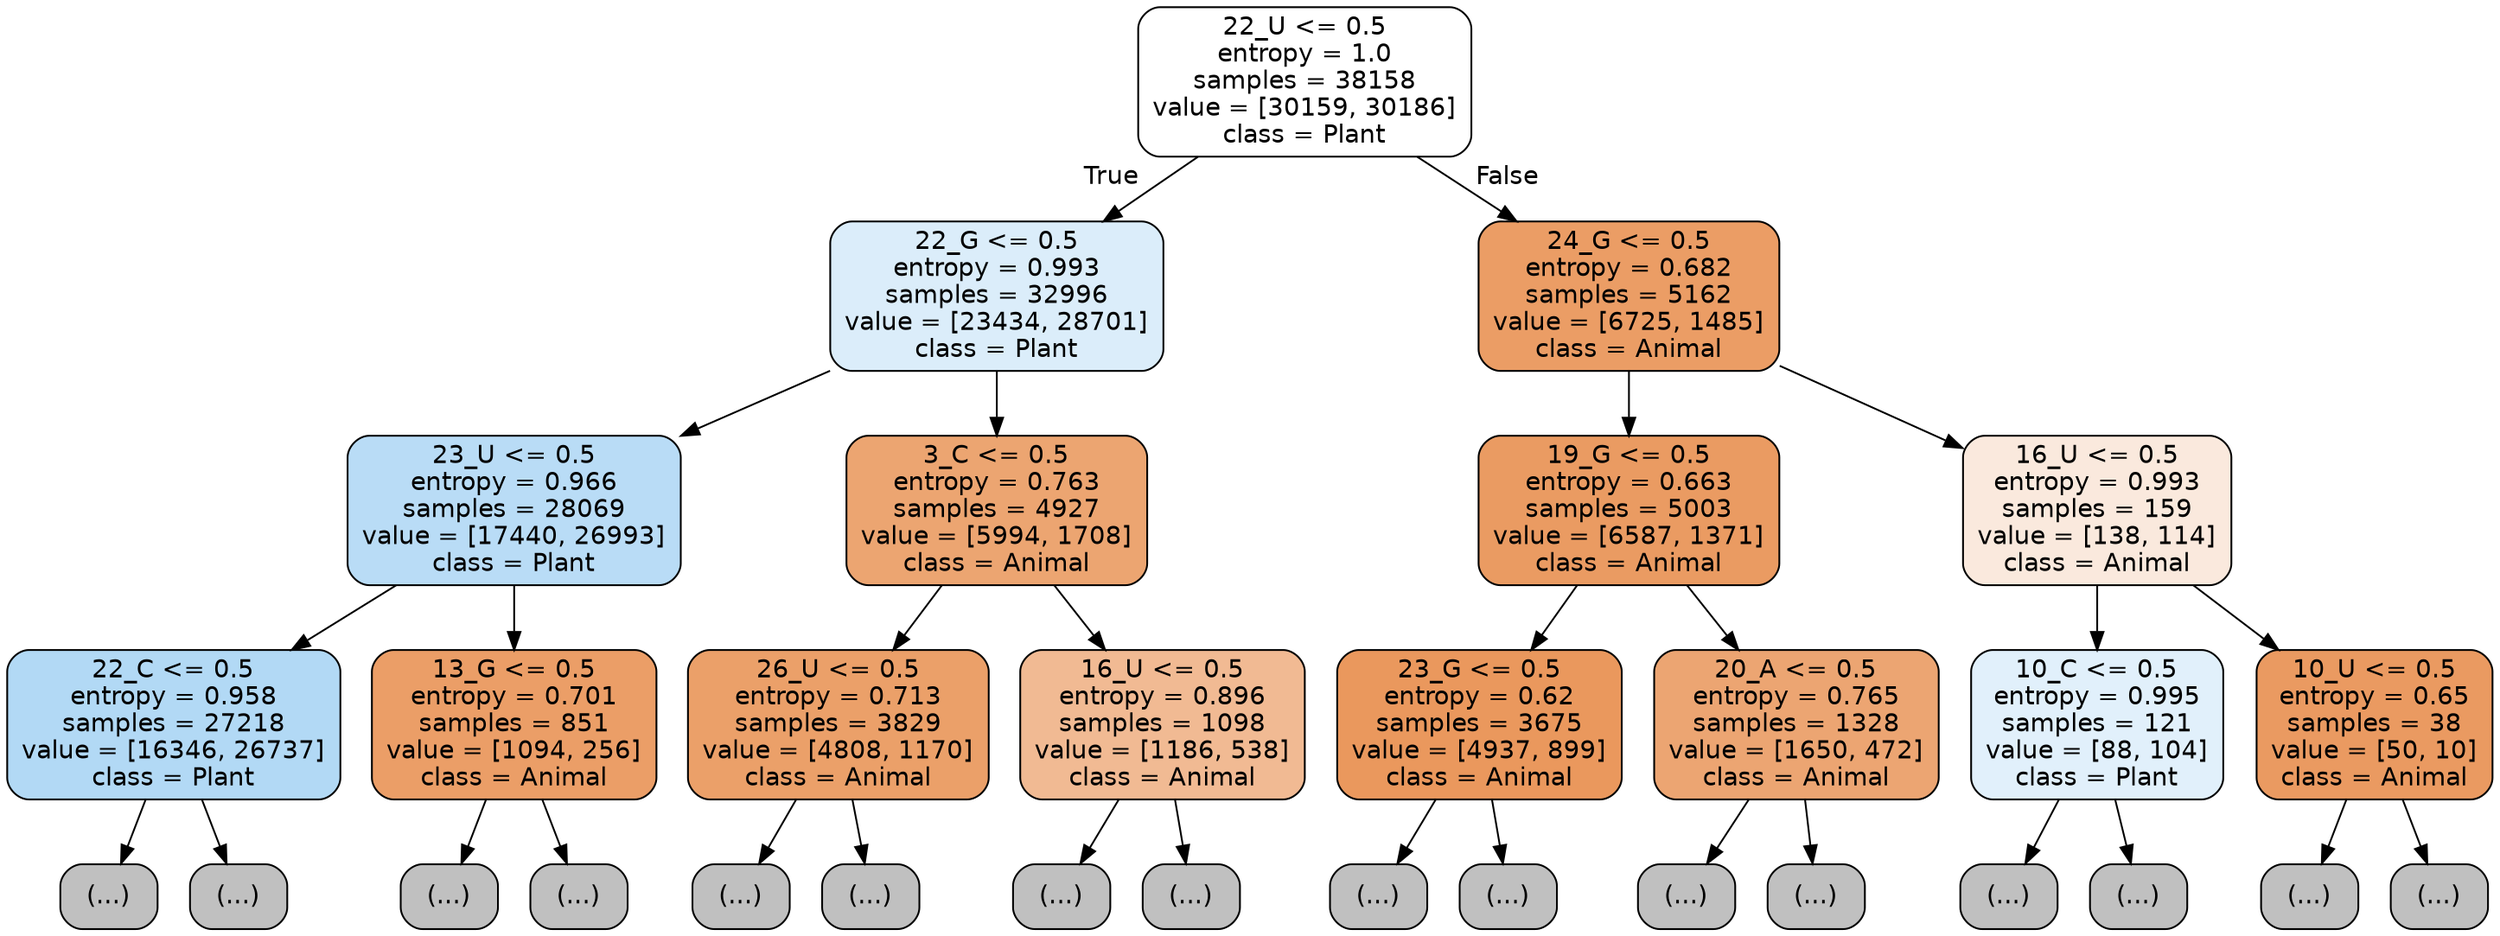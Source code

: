 digraph Tree {
node [shape=box, style="filled, rounded", color="black", fontname="helvetica"] ;
edge [fontname="helvetica"] ;
0 [label="22_U <= 0.5\nentropy = 1.0\nsamples = 38158\nvalue = [30159, 30186]\nclass = Plant", fillcolor="#ffffff"] ;
1 [label="22_G <= 0.5\nentropy = 0.993\nsamples = 32996\nvalue = [23434, 28701]\nclass = Plant", fillcolor="#dbedfa"] ;
0 -> 1 [labeldistance=2.5, labelangle=45, headlabel="True"] ;
2 [label="23_U <= 0.5\nentropy = 0.966\nsamples = 28069\nvalue = [17440, 26993]\nclass = Plant", fillcolor="#b9dcf6"] ;
1 -> 2 ;
3 [label="22_C <= 0.5\nentropy = 0.958\nsamples = 27218\nvalue = [16346, 26737]\nclass = Plant", fillcolor="#b2d9f5"] ;
2 -> 3 ;
4 [label="(...)", fillcolor="#C0C0C0"] ;
3 -> 4 ;
10411 [label="(...)", fillcolor="#C0C0C0"] ;
3 -> 10411 ;
12006 [label="13_G <= 0.5\nentropy = 0.701\nsamples = 851\nvalue = [1094, 256]\nclass = Animal", fillcolor="#eb9e67"] ;
2 -> 12006 ;
12007 [label="(...)", fillcolor="#C0C0C0"] ;
12006 -> 12007 ;
12312 [label="(...)", fillcolor="#C0C0C0"] ;
12006 -> 12312 ;
12403 [label="3_C <= 0.5\nentropy = 0.763\nsamples = 4927\nvalue = [5994, 1708]\nclass = Animal", fillcolor="#eca571"] ;
1 -> 12403 ;
12404 [label="26_U <= 0.5\nentropy = 0.713\nsamples = 3829\nvalue = [4808, 1170]\nclass = Animal", fillcolor="#eba069"] ;
12403 -> 12404 ;
12405 [label="(...)", fillcolor="#C0C0C0"] ;
12404 -> 12405 ;
13914 [label="(...)", fillcolor="#C0C0C0"] ;
12404 -> 13914 ;
13929 [label="16_U <= 0.5\nentropy = 0.896\nsamples = 1098\nvalue = [1186, 538]\nclass = Animal", fillcolor="#f1ba93"] ;
12403 -> 13929 ;
13930 [label="(...)", fillcolor="#C0C0C0"] ;
13929 -> 13930 ;
14271 [label="(...)", fillcolor="#C0C0C0"] ;
13929 -> 14271 ;
14394 [label="24_G <= 0.5\nentropy = 0.682\nsamples = 5162\nvalue = [6725, 1485]\nclass = Animal", fillcolor="#eb9d65"] ;
0 -> 14394 [labeldistance=2.5, labelangle=-45, headlabel="False"] ;
14395 [label="19_G <= 0.5\nentropy = 0.663\nsamples = 5003\nvalue = [6587, 1371]\nclass = Animal", fillcolor="#ea9b62"] ;
14394 -> 14395 ;
14396 [label="23_G <= 0.5\nentropy = 0.62\nsamples = 3675\nvalue = [4937, 899]\nclass = Animal", fillcolor="#ea985d"] ;
14395 -> 14396 ;
14397 [label="(...)", fillcolor="#C0C0C0"] ;
14396 -> 14397 ;
15582 [label="(...)", fillcolor="#C0C0C0"] ;
14396 -> 15582 ;
15685 [label="20_A <= 0.5\nentropy = 0.765\nsamples = 1328\nvalue = [1650, 472]\nclass = Animal", fillcolor="#eca572"] ;
14395 -> 15685 ;
15686 [label="(...)", fillcolor="#C0C0C0"] ;
15685 -> 15686 ;
16107 [label="(...)", fillcolor="#C0C0C0"] ;
15685 -> 16107 ;
16240 [label="16_U <= 0.5\nentropy = 0.993\nsamples = 159\nvalue = [138, 114]\nclass = Animal", fillcolor="#fae9dd"] ;
14394 -> 16240 ;
16241 [label="10_C <= 0.5\nentropy = 0.995\nsamples = 121\nvalue = [88, 104]\nclass = Plant", fillcolor="#e1f0fb"] ;
16240 -> 16241 ;
16242 [label="(...)", fillcolor="#C0C0C0"] ;
16241 -> 16242 ;
16283 [label="(...)", fillcolor="#C0C0C0"] ;
16241 -> 16283 ;
16302 [label="10_U <= 0.5\nentropy = 0.65\nsamples = 38\nvalue = [50, 10]\nclass = Animal", fillcolor="#ea9a61"] ;
16240 -> 16302 ;
16303 [label="(...)", fillcolor="#C0C0C0"] ;
16302 -> 16303 ;
16314 [label="(...)", fillcolor="#C0C0C0"] ;
16302 -> 16314 ;
}